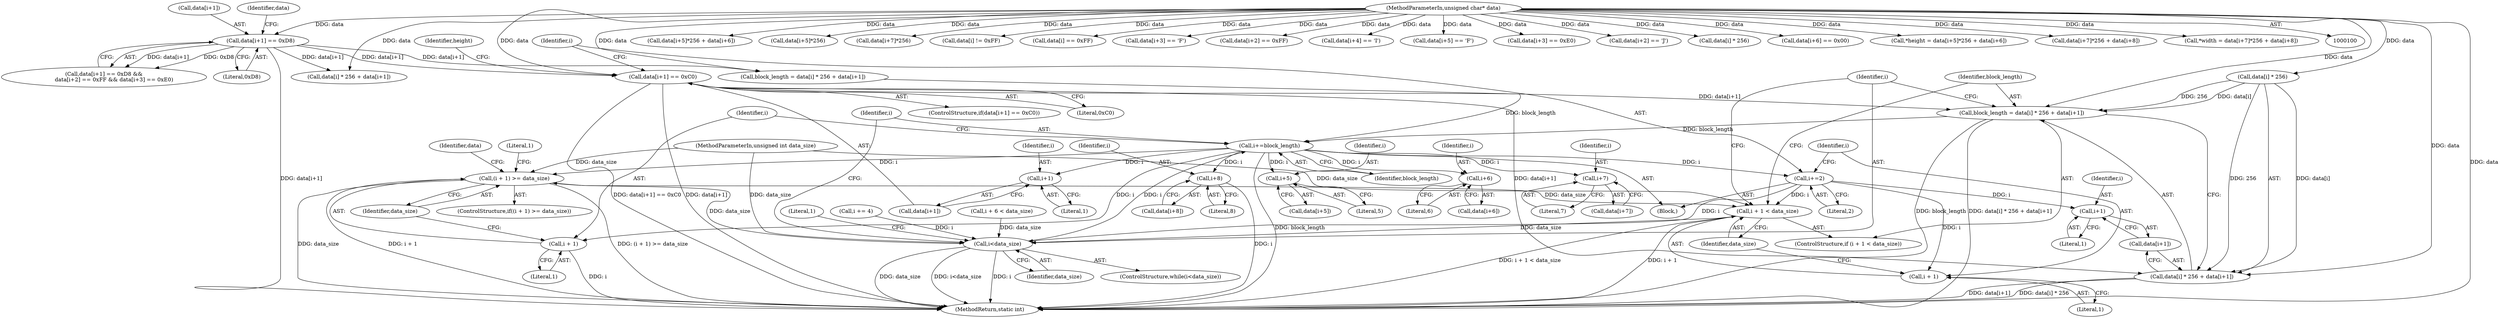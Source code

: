 digraph "0_PDFGen_ee58aff6918b8bbc3be29b9e3089485ea46ff956@array" {
"1000238" [label="(Call,data[i+1] == 0xC0)"];
"1000101" [label="(MethodParameterIn,unsigned char* data)"];
"1000124" [label="(Call,data[i+1] == 0xD8)"];
"1000289" [label="(Call,block_length = data[i] * 256 + data[i+1])"];
"1000216" [label="(Call,i+=block_length)"];
"1000220" [label="(Call,(i + 1) >= data_size)"];
"1000284" [label="(Call,i + 1 < data_size)"];
"1000212" [label="(Call,i<data_size)"];
"1000221" [label="(Call,i + 1)"];
"1000241" [label="(Call,i+1)"];
"1000253" [label="(Call,i+5)"];
"1000259" [label="(Call,i+6)"];
"1000269" [label="(Call,i+7)"];
"1000275" [label="(Call,i+8)"];
"1000280" [label="(Call,i+=2)"];
"1000285" [label="(Call,i + 1)"];
"1000299" [label="(Call,i+1)"];
"1000291" [label="(Call,data[i] * 256 + data[i+1])"];
"1000219" [label="(ControlStructure,if((i + 1) >= data_size))"];
"1000249" [label="(Call,data[i+5]*256 + data[i+6])"];
"1000257" [label="(Call,data[i+6])"];
"1000250" [label="(Call,data[i+5]*256)"];
"1000213" [label="(Identifier,i)"];
"1000280" [label="(Call,i+=2)"];
"1000266" [label="(Call,data[i+7]*256)"];
"1000297" [label="(Call,data[i+1])"];
"1000125" [label="(Call,data[i+1])"];
"1000229" [label="(Call,data[i] != 0xFF)"];
"1000291" [label="(Call,data[i] * 256 + data[i+1])"];
"1000292" [label="(Call,data[i] * 256)"];
"1000275" [label="(Call,i+8)"];
"1000281" [label="(Identifier,i)"];
"1000254" [label="(Identifier,i)"];
"1000134" [label="(Identifier,data)"];
"1000304" [label="(Literal,1)"];
"1000239" [label="(Call,data[i+1])"];
"1000282" [label="(Literal,2)"];
"1000270" [label="(Identifier,i)"];
"1000222" [label="(Identifier,i)"];
"1000147" [label="(Call,i += 4)"];
"1000101" [label="(MethodParameterIn,unsigned char* data)"];
"1000212" [label="(Call,i<data_size)"];
"1000118" [label="(Call,data[i] == 0xFF)"];
"1000123" [label="(Call,data[i+1] == 0xD8 &&\n            data[i+2] == 0xFF && data[i+3] == 0xE0)"];
"1000166" [label="(Call,data[i+3] == 'F')"];
"1000300" [label="(Identifier,i)"];
"1000288" [label="(Identifier,data_size)"];
"1000261" [label="(Literal,6)"];
"1000243" [label="(Literal,1)"];
"1000132" [label="(Call,data[i+2] == 0xFF)"];
"1000277" [label="(Literal,8)"];
"1000286" [label="(Identifier,i)"];
"1000211" [label="(ControlStructure,while(i<data_size))"];
"1000283" [label="(ControlStructure,if (i + 1 < data_size))"];
"1000299" [label="(Call,i+1)"];
"1000290" [label="(Identifier,block_length)"];
"1000174" [label="(Call,data[i+4] == 'I')"];
"1000260" [label="(Identifier,i)"];
"1000182" [label="(Call,data[i+5] == 'F')"];
"1000284" [label="(Call,i + 1 < data_size)"];
"1000287" [label="(Literal,1)"];
"1000259" [label="(Call,i+6)"];
"1000139" [label="(Call,data[i+3] == 0xE0)"];
"1000221" [label="(Call,i + 1)"];
"1000244" [label="(Literal,0xC0)"];
"1000237" [label="(ControlStructure,if(data[i+1] == 0xC0))"];
"1000267" [label="(Call,data[i+7])"];
"1000231" [label="(Identifier,data)"];
"1000251" [label="(Call,data[i+5])"];
"1000217" [label="(Identifier,i)"];
"1000224" [label="(Identifier,data_size)"];
"1000158" [label="(Call,data[i+2] == 'J')"];
"1000215" [label="(Block,)"];
"1000201" [label="(Call,data[i] * 256)"];
"1000130" [label="(Literal,0xD8)"];
"1000189" [label="(Call,data[i+6] == 0x00)"];
"1000200" [label="(Call,data[i] * 256 + data[i+1])"];
"1000220" [label="(Call,(i + 1) >= data_size)"];
"1000218" [label="(Identifier,block_length)"];
"1000223" [label="(Literal,1)"];
"1000253" [label="(Call,i+5)"];
"1000124" [label="(Call,data[i+1] == 0xD8)"];
"1000248" [label="(Identifier,height)"];
"1000246" [label="(Call,*height = data[i+5]*256 + data[i+6])"];
"1000198" [label="(Call,block_length = data[i] * 256 + data[i+1])"];
"1000269" [label="(Call,i+7)"];
"1000273" [label="(Call,data[i+8])"];
"1000265" [label="(Call,data[i+7]*256 + data[i+8])"];
"1000271" [label="(Literal,7)"];
"1000214" [label="(Identifier,data_size)"];
"1000216" [label="(Call,i+=block_length)"];
"1000242" [label="(Identifier,i)"];
"1000262" [label="(Call,*width = data[i+7]*256 + data[i+8])"];
"1000102" [label="(MethodParameterIn,unsigned int data_size)"];
"1000305" [label="(MethodReturn,static int)"];
"1000289" [label="(Call,block_length = data[i] * 256 + data[i+1])"];
"1000241" [label="(Call,i+1)"];
"1000301" [label="(Literal,1)"];
"1000238" [label="(Call,data[i+1] == 0xC0)"];
"1000227" [label="(Literal,1)"];
"1000285" [label="(Call,i + 1)"];
"1000152" [label="(Call,i + 6 < data_size)"];
"1000276" [label="(Identifier,i)"];
"1000255" [label="(Literal,5)"];
"1000238" -> "1000237"  [label="AST: "];
"1000238" -> "1000244"  [label="CFG: "];
"1000239" -> "1000238"  [label="AST: "];
"1000244" -> "1000238"  [label="AST: "];
"1000248" -> "1000238"  [label="CFG: "];
"1000281" -> "1000238"  [label="CFG: "];
"1000238" -> "1000305"  [label="DDG: data[i+1]"];
"1000238" -> "1000305"  [label="DDG: data[i+1] == 0xC0"];
"1000101" -> "1000238"  [label="DDG: data"];
"1000124" -> "1000238"  [label="DDG: data[i+1]"];
"1000238" -> "1000289"  [label="DDG: data[i+1]"];
"1000238" -> "1000291"  [label="DDG: data[i+1]"];
"1000101" -> "1000100"  [label="AST: "];
"1000101" -> "1000305"  [label="DDG: data"];
"1000101" -> "1000118"  [label="DDG: data"];
"1000101" -> "1000124"  [label="DDG: data"];
"1000101" -> "1000132"  [label="DDG: data"];
"1000101" -> "1000139"  [label="DDG: data"];
"1000101" -> "1000158"  [label="DDG: data"];
"1000101" -> "1000166"  [label="DDG: data"];
"1000101" -> "1000174"  [label="DDG: data"];
"1000101" -> "1000182"  [label="DDG: data"];
"1000101" -> "1000189"  [label="DDG: data"];
"1000101" -> "1000198"  [label="DDG: data"];
"1000101" -> "1000201"  [label="DDG: data"];
"1000101" -> "1000200"  [label="DDG: data"];
"1000101" -> "1000229"  [label="DDG: data"];
"1000101" -> "1000246"  [label="DDG: data"];
"1000101" -> "1000250"  [label="DDG: data"];
"1000101" -> "1000249"  [label="DDG: data"];
"1000101" -> "1000262"  [label="DDG: data"];
"1000101" -> "1000266"  [label="DDG: data"];
"1000101" -> "1000265"  [label="DDG: data"];
"1000101" -> "1000289"  [label="DDG: data"];
"1000101" -> "1000292"  [label="DDG: data"];
"1000101" -> "1000291"  [label="DDG: data"];
"1000124" -> "1000123"  [label="AST: "];
"1000124" -> "1000130"  [label="CFG: "];
"1000125" -> "1000124"  [label="AST: "];
"1000130" -> "1000124"  [label="AST: "];
"1000134" -> "1000124"  [label="CFG: "];
"1000123" -> "1000124"  [label="CFG: "];
"1000124" -> "1000305"  [label="DDG: data[i+1]"];
"1000124" -> "1000123"  [label="DDG: data[i+1]"];
"1000124" -> "1000123"  [label="DDG: 0xD8"];
"1000124" -> "1000198"  [label="DDG: data[i+1]"];
"1000124" -> "1000200"  [label="DDG: data[i+1]"];
"1000289" -> "1000283"  [label="AST: "];
"1000289" -> "1000291"  [label="CFG: "];
"1000290" -> "1000289"  [label="AST: "];
"1000291" -> "1000289"  [label="AST: "];
"1000213" -> "1000289"  [label="CFG: "];
"1000289" -> "1000305"  [label="DDG: data[i] * 256 + data[i+1]"];
"1000289" -> "1000305"  [label="DDG: block_length"];
"1000289" -> "1000216"  [label="DDG: block_length"];
"1000292" -> "1000289"  [label="DDG: data[i]"];
"1000292" -> "1000289"  [label="DDG: 256"];
"1000216" -> "1000215"  [label="AST: "];
"1000216" -> "1000218"  [label="CFG: "];
"1000217" -> "1000216"  [label="AST: "];
"1000218" -> "1000216"  [label="AST: "];
"1000222" -> "1000216"  [label="CFG: "];
"1000216" -> "1000305"  [label="DDG: block_length"];
"1000198" -> "1000216"  [label="DDG: block_length"];
"1000212" -> "1000216"  [label="DDG: i"];
"1000216" -> "1000220"  [label="DDG: i"];
"1000216" -> "1000221"  [label="DDG: i"];
"1000216" -> "1000241"  [label="DDG: i"];
"1000216" -> "1000253"  [label="DDG: i"];
"1000216" -> "1000259"  [label="DDG: i"];
"1000216" -> "1000269"  [label="DDG: i"];
"1000216" -> "1000275"  [label="DDG: i"];
"1000216" -> "1000280"  [label="DDG: i"];
"1000220" -> "1000219"  [label="AST: "];
"1000220" -> "1000224"  [label="CFG: "];
"1000221" -> "1000220"  [label="AST: "];
"1000224" -> "1000220"  [label="AST: "];
"1000227" -> "1000220"  [label="CFG: "];
"1000231" -> "1000220"  [label="CFG: "];
"1000220" -> "1000305"  [label="DDG: i + 1"];
"1000220" -> "1000305"  [label="DDG: (i + 1) >= data_size"];
"1000220" -> "1000305"  [label="DDG: data_size"];
"1000212" -> "1000220"  [label="DDG: data_size"];
"1000102" -> "1000220"  [label="DDG: data_size"];
"1000220" -> "1000284"  [label="DDG: data_size"];
"1000284" -> "1000283"  [label="AST: "];
"1000284" -> "1000288"  [label="CFG: "];
"1000285" -> "1000284"  [label="AST: "];
"1000288" -> "1000284"  [label="AST: "];
"1000213" -> "1000284"  [label="CFG: "];
"1000290" -> "1000284"  [label="CFG: "];
"1000284" -> "1000305"  [label="DDG: i + 1"];
"1000284" -> "1000305"  [label="DDG: i + 1 < data_size"];
"1000284" -> "1000212"  [label="DDG: data_size"];
"1000280" -> "1000284"  [label="DDG: i"];
"1000102" -> "1000284"  [label="DDG: data_size"];
"1000212" -> "1000211"  [label="AST: "];
"1000212" -> "1000214"  [label="CFG: "];
"1000213" -> "1000212"  [label="AST: "];
"1000214" -> "1000212"  [label="AST: "];
"1000217" -> "1000212"  [label="CFG: "];
"1000304" -> "1000212"  [label="CFG: "];
"1000212" -> "1000305"  [label="DDG: data_size"];
"1000212" -> "1000305"  [label="DDG: i<data_size"];
"1000212" -> "1000305"  [label="DDG: i"];
"1000280" -> "1000212"  [label="DDG: i"];
"1000147" -> "1000212"  [label="DDG: i"];
"1000152" -> "1000212"  [label="DDG: data_size"];
"1000102" -> "1000212"  [label="DDG: data_size"];
"1000221" -> "1000223"  [label="CFG: "];
"1000222" -> "1000221"  [label="AST: "];
"1000223" -> "1000221"  [label="AST: "];
"1000224" -> "1000221"  [label="CFG: "];
"1000221" -> "1000305"  [label="DDG: i"];
"1000241" -> "1000239"  [label="AST: "];
"1000241" -> "1000243"  [label="CFG: "];
"1000242" -> "1000241"  [label="AST: "];
"1000243" -> "1000241"  [label="AST: "];
"1000239" -> "1000241"  [label="CFG: "];
"1000253" -> "1000251"  [label="AST: "];
"1000253" -> "1000255"  [label="CFG: "];
"1000254" -> "1000253"  [label="AST: "];
"1000255" -> "1000253"  [label="AST: "];
"1000251" -> "1000253"  [label="CFG: "];
"1000259" -> "1000257"  [label="AST: "];
"1000259" -> "1000261"  [label="CFG: "];
"1000260" -> "1000259"  [label="AST: "];
"1000261" -> "1000259"  [label="AST: "];
"1000257" -> "1000259"  [label="CFG: "];
"1000269" -> "1000267"  [label="AST: "];
"1000269" -> "1000271"  [label="CFG: "];
"1000270" -> "1000269"  [label="AST: "];
"1000271" -> "1000269"  [label="AST: "];
"1000267" -> "1000269"  [label="CFG: "];
"1000275" -> "1000273"  [label="AST: "];
"1000275" -> "1000277"  [label="CFG: "];
"1000276" -> "1000275"  [label="AST: "];
"1000277" -> "1000275"  [label="AST: "];
"1000273" -> "1000275"  [label="CFG: "];
"1000275" -> "1000305"  [label="DDG: i"];
"1000280" -> "1000215"  [label="AST: "];
"1000280" -> "1000282"  [label="CFG: "];
"1000281" -> "1000280"  [label="AST: "];
"1000282" -> "1000280"  [label="AST: "];
"1000286" -> "1000280"  [label="CFG: "];
"1000280" -> "1000285"  [label="DDG: i"];
"1000280" -> "1000299"  [label="DDG: i"];
"1000285" -> "1000287"  [label="CFG: "];
"1000286" -> "1000285"  [label="AST: "];
"1000287" -> "1000285"  [label="AST: "];
"1000288" -> "1000285"  [label="CFG: "];
"1000299" -> "1000297"  [label="AST: "];
"1000299" -> "1000301"  [label="CFG: "];
"1000300" -> "1000299"  [label="AST: "];
"1000301" -> "1000299"  [label="AST: "];
"1000297" -> "1000299"  [label="CFG: "];
"1000291" -> "1000297"  [label="CFG: "];
"1000292" -> "1000291"  [label="AST: "];
"1000297" -> "1000291"  [label="AST: "];
"1000291" -> "1000305"  [label="DDG: data[i] * 256"];
"1000291" -> "1000305"  [label="DDG: data[i+1]"];
"1000292" -> "1000291"  [label="DDG: data[i]"];
"1000292" -> "1000291"  [label="DDG: 256"];
}
